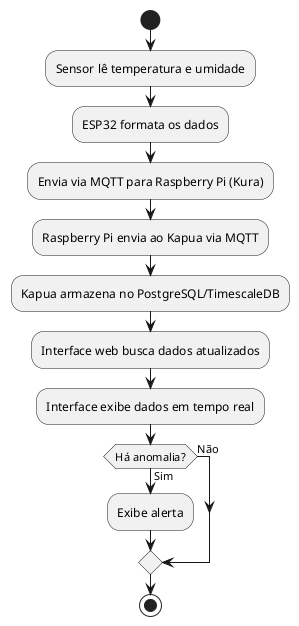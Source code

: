 @startuml
start

:Sensor lê temperatura e umidade;
:ESP32 formata os dados;
:Envia via MQTT para Raspberry Pi (Kura);
:Raspberry Pi envia ao Kapua via MQTT;
:Kapua armazena no PostgreSQL/TimescaleDB;
:Interface web busca dados atualizados;
:Interface exibe dados em tempo real;
if (Há anomalia?) then (Sim)
  :Exibe alerta;
else (Não)
  ' Fim
endif

stop
@enduml
